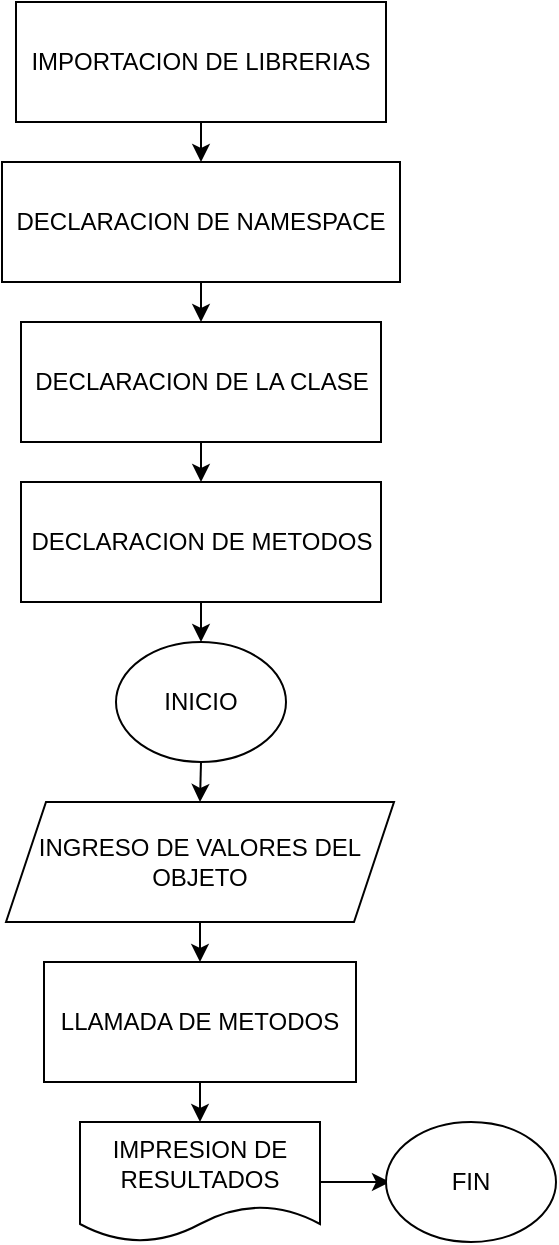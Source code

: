 <mxfile>
    <diagram id="_3PpUECDlX-OO1a1FUhM" name="Página-1">
        <mxGraphModel dx="553" dy="614" grid="1" gridSize="10" guides="1" tooltips="1" connect="1" arrows="1" fold="1" page="1" pageScale="1" pageWidth="850" pageHeight="1100" math="0" shadow="0">
            <root>
                <mxCell id="0"/>
                <mxCell id="1" parent="0"/>
                <mxCell id="7" style="edgeStyle=none;html=1;exitX=0.5;exitY=1;exitDx=0;exitDy=0;entryX=0.5;entryY=0;entryDx=0;entryDy=0;" edge="1" parent="1" source="3" target="6">
                    <mxGeometry relative="1" as="geometry"/>
                </mxCell>
                <mxCell id="3" value="IMPORTACION DE LIBRERIAS" style="rounded=0;whiteSpace=wrap;html=1;" vertex="1" parent="1">
                    <mxGeometry x="333" y="120" width="185" height="60" as="geometry"/>
                </mxCell>
                <mxCell id="13" style="edgeStyle=none;html=1;exitX=0.5;exitY=1;exitDx=0;exitDy=0;entryX=0.5;entryY=0;entryDx=0;entryDy=0;" edge="1" parent="1" source="6" target="12">
                    <mxGeometry relative="1" as="geometry"/>
                </mxCell>
                <mxCell id="6" value="DECLARACION DE NAMESPACE" style="rounded=0;whiteSpace=wrap;html=1;" vertex="1" parent="1">
                    <mxGeometry x="326" y="200" width="199" height="60" as="geometry"/>
                </mxCell>
                <mxCell id="15" style="edgeStyle=none;html=1;exitX=0.5;exitY=1;exitDx=0;exitDy=0;entryX=0.5;entryY=0;entryDx=0;entryDy=0;" edge="1" parent="1" source="12" target="14">
                    <mxGeometry relative="1" as="geometry"/>
                </mxCell>
                <mxCell id="12" value="DECLARACION DE LA CLASE" style="rounded=0;whiteSpace=wrap;html=1;" vertex="1" parent="1">
                    <mxGeometry x="335.5" y="280" width="180" height="60" as="geometry"/>
                </mxCell>
                <mxCell id="18" style="edgeStyle=none;html=1;exitX=0.5;exitY=1;exitDx=0;exitDy=0;entryX=0.5;entryY=0;entryDx=0;entryDy=0;" edge="1" parent="1" source="14" target="17">
                    <mxGeometry relative="1" as="geometry"/>
                </mxCell>
                <mxCell id="14" value="DECLARACION DE METODOS" style="rounded=0;whiteSpace=wrap;html=1;" vertex="1" parent="1">
                    <mxGeometry x="335.5" y="360" width="180" height="60" as="geometry"/>
                </mxCell>
                <mxCell id="20" style="edgeStyle=none;html=1;exitX=0.5;exitY=1;exitDx=0;exitDy=0;entryX=0.5;entryY=0;entryDx=0;entryDy=0;" edge="1" parent="1" source="17" target="19">
                    <mxGeometry relative="1" as="geometry"/>
                </mxCell>
                <mxCell id="17" value="INICIO" style="ellipse;whiteSpace=wrap;html=1;" vertex="1" parent="1">
                    <mxGeometry x="383" y="440" width="85" height="60" as="geometry"/>
                </mxCell>
                <mxCell id="22" style="edgeStyle=none;html=1;exitX=0.5;exitY=1;exitDx=0;exitDy=0;entryX=0.5;entryY=0;entryDx=0;entryDy=0;" edge="1" parent="1" source="19" target="21">
                    <mxGeometry relative="1" as="geometry"/>
                </mxCell>
                <mxCell id="19" value="INGRESO DE VALORES DEL OBJETO" style="shape=parallelogram;perimeter=parallelogramPerimeter;whiteSpace=wrap;html=1;fixedSize=1;" vertex="1" parent="1">
                    <mxGeometry x="328" y="520" width="194" height="60" as="geometry"/>
                </mxCell>
                <mxCell id="24" style="edgeStyle=none;html=1;exitX=0.5;exitY=1;exitDx=0;exitDy=0;entryX=0.5;entryY=0;entryDx=0;entryDy=0;" edge="1" parent="1" source="21" target="23">
                    <mxGeometry relative="1" as="geometry"/>
                </mxCell>
                <mxCell id="21" value="LLAMADA DE METODOS" style="rounded=0;whiteSpace=wrap;html=1;" vertex="1" parent="1">
                    <mxGeometry x="347" y="600" width="156" height="60" as="geometry"/>
                </mxCell>
                <mxCell id="28" style="edgeStyle=none;html=1;exitX=1;exitY=0.5;exitDx=0;exitDy=0;" edge="1" parent="1" source="23">
                    <mxGeometry relative="1" as="geometry">
                        <mxPoint x="520" y="710" as="targetPoint"/>
                    </mxGeometry>
                </mxCell>
                <mxCell id="23" value="IMPRESION DE RESULTADOS" style="shape=document;whiteSpace=wrap;html=1;boundedLbl=1;" vertex="1" parent="1">
                    <mxGeometry x="365" y="680" width="120" height="60" as="geometry"/>
                </mxCell>
                <mxCell id="26" value="FIN" style="ellipse;whiteSpace=wrap;html=1;" vertex="1" parent="1">
                    <mxGeometry x="518" y="680" width="85" height="60" as="geometry"/>
                </mxCell>
            </root>
        </mxGraphModel>
    </diagram>
</mxfile>